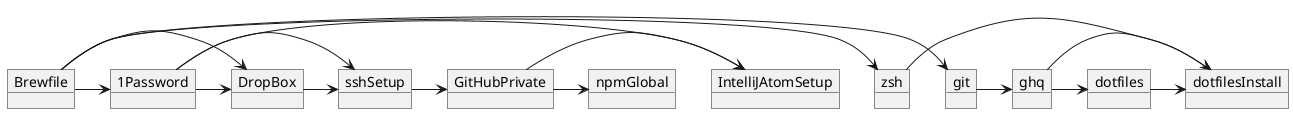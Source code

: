 @startuml

object Brewfile

object git
object ghq
object zsh

object dotfiles
object dotfilesInstall
object npmGlobal


' File
object sshSetup

' App
object 1Password
object DropBox

' App config
object IntelliJAtomSetup

' Service
object GitHubPrivate

Brewfile->git
Brewfile->zsh
Brewfile->DropBox
Brewfile->1Password

1Password->sshSetup
1Password->DropBox

1Password->IntelliJAtomSetup

zsh->dotfilesInstall
ghq->dotfiles
git->ghq
DropBox->sshSetup
sshSetup->GitHubPrivate

GitHubPrivate->IntelliJAtomSetup
GitHubPrivate->npmGlobal

ghq->dotfilesInstall
dotfiles->dotfilesInstall

@enduml
